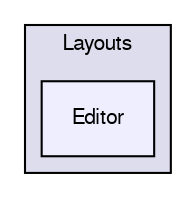 digraph "Editor" {
  compound=true
  node [ fontsize="10", fontname="FreeSans"];
  edge [ labelfontsize="10", labelfontname="FreeSans"];
  subgraph clusterdir_360e8b977adf1ce153b078e1c63c4f40 {
    graph [ bgcolor="#ddddee", pencolor="black", label="Layouts" fontname="FreeSans", fontsize="10", URL="dir_360e8b977adf1ce153b078e1c63c4f40.html"]
  dir_2b1e50286997d05f5d306fe5b6d085ae [shape=box, label="Editor", style="filled", fillcolor="#eeeeff", pencolor="black", URL="dir_2b1e50286997d05f5d306fe5b6d085ae.html"];
  }
}
